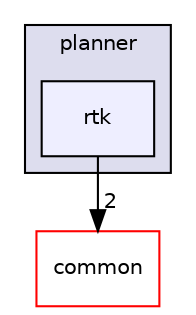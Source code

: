 digraph "modules/planning/planner/rtk" {
  compound=true
  node [ fontsize="10", fontname="Helvetica"];
  edge [ labelfontsize="10", labelfontname="Helvetica"];
  subgraph clusterdir_641596d75b08efef7eb023884f101d27 {
    graph [ bgcolor="#ddddee", pencolor="black", label="planner" fontname="Helvetica", fontsize="10", URL="dir_641596d75b08efef7eb023884f101d27.html"]
  dir_949b5d071dcc5cee46021895b8a20bee [shape=box, label="rtk", style="filled", fillcolor="#eeeeff", pencolor="black", URL="dir_949b5d071dcc5cee46021895b8a20bee.html"];
  }
  dir_66bbc1175c980ce8ddd485259d3b02bb [shape=box label="common" fillcolor="white" style="filled" color="red" URL="dir_66bbc1175c980ce8ddd485259d3b02bb.html"];
  dir_949b5d071dcc5cee46021895b8a20bee->dir_66bbc1175c980ce8ddd485259d3b02bb [headlabel="2", labeldistance=1.5 headhref="dir_000191_000175.html"];
}
